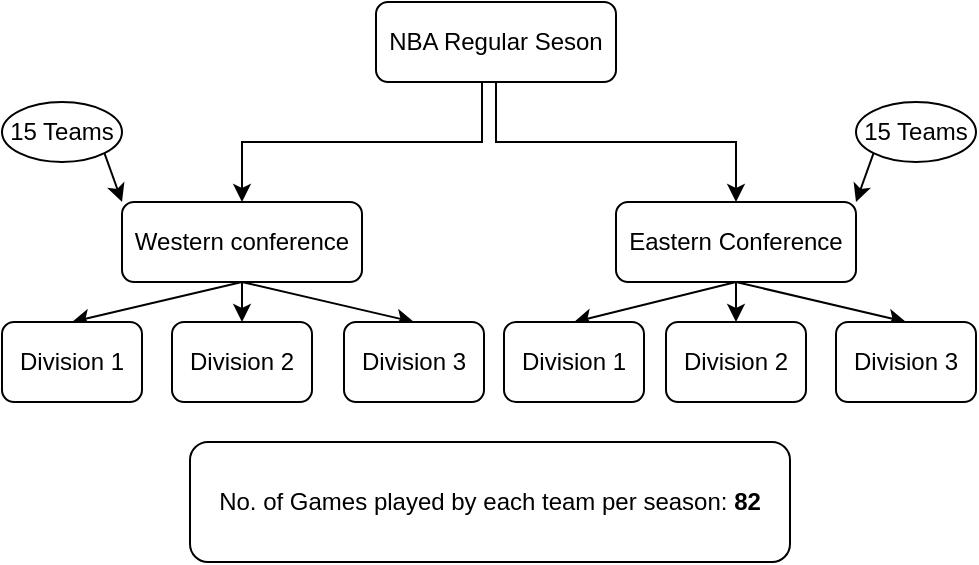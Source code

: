 <mxfile version="20.2.7" type="device"><diagram id="C5RBs43oDa-KdzZeNtuy" name="Page-1"><mxGraphModel dx="1038" dy="547" grid="0" gridSize="10" guides="1" tooltips="1" connect="1" arrows="1" fold="1" page="1" pageScale="1" pageWidth="827" pageHeight="1169" math="0" shadow="0"><root><mxCell id="WIyWlLk6GJQsqaUBKTNV-0"/><mxCell id="WIyWlLk6GJQsqaUBKTNV-1" parent="WIyWlLk6GJQsqaUBKTNV-0"/><mxCell id="SpdRqC2411Mc26C2AAMs-3" style="edgeStyle=orthogonalEdgeStyle;rounded=0;orthogonalLoop=1;jettySize=auto;html=1;entryX=0.5;entryY=0;entryDx=0;entryDy=0;" parent="WIyWlLk6GJQsqaUBKTNV-1" source="WIyWlLk6GJQsqaUBKTNV-3" target="SpdRqC2411Mc26C2AAMs-1" edge="1"><mxGeometry relative="1" as="geometry"><Array as="points"><mxPoint x="410" y="140"/><mxPoint x="290" y="140"/></Array></mxGeometry></mxCell><mxCell id="SpdRqC2411Mc26C2AAMs-5" style="edgeStyle=orthogonalEdgeStyle;rounded=0;orthogonalLoop=1;jettySize=auto;html=1;exitX=0.5;exitY=1;exitDx=0;exitDy=0;" parent="WIyWlLk6GJQsqaUBKTNV-1" source="WIyWlLk6GJQsqaUBKTNV-3" target="SpdRqC2411Mc26C2AAMs-2" edge="1"><mxGeometry relative="1" as="geometry"><mxPoint x="471" y="120" as="sourcePoint"/></mxGeometry></mxCell><mxCell id="WIyWlLk6GJQsqaUBKTNV-3" value="NBA Regular Seson" style="rounded=1;whiteSpace=wrap;html=1;fontSize=12;glass=0;strokeWidth=1;shadow=0;" parent="WIyWlLk6GJQsqaUBKTNV-1" vertex="1"><mxGeometry x="357" y="70" width="120" height="40" as="geometry"/></mxCell><mxCell id="SpdRqC2411Mc26C2AAMs-18" style="edgeStyle=none;rounded=0;orthogonalLoop=1;jettySize=auto;html=1;entryX=0.5;entryY=0;entryDx=0;entryDy=0;" parent="WIyWlLk6GJQsqaUBKTNV-1" target="SpdRqC2411Mc26C2AAMs-11" edge="1"><mxGeometry relative="1" as="geometry"><mxPoint x="290" y="210" as="sourcePoint"/></mxGeometry></mxCell><mxCell id="SpdRqC2411Mc26C2AAMs-19" style="edgeStyle=none;rounded=0;orthogonalLoop=1;jettySize=auto;html=1;exitX=0.5;exitY=1;exitDx=0;exitDy=0;entryX=0.5;entryY=0;entryDx=0;entryDy=0;" parent="WIyWlLk6GJQsqaUBKTNV-1" source="SpdRqC2411Mc26C2AAMs-1" target="SpdRqC2411Mc26C2AAMs-12" edge="1"><mxGeometry relative="1" as="geometry"/></mxCell><mxCell id="SpdRqC2411Mc26C2AAMs-20" style="edgeStyle=none;rounded=0;orthogonalLoop=1;jettySize=auto;html=1;exitX=0.5;exitY=1;exitDx=0;exitDy=0;entryX=0.5;entryY=0;entryDx=0;entryDy=0;" parent="WIyWlLk6GJQsqaUBKTNV-1" source="SpdRqC2411Mc26C2AAMs-1" target="SpdRqC2411Mc26C2AAMs-13" edge="1"><mxGeometry relative="1" as="geometry"/></mxCell><mxCell id="SpdRqC2411Mc26C2AAMs-1" value="Western conference" style="rounded=1;whiteSpace=wrap;html=1;fontSize=12;glass=0;strokeWidth=1;shadow=0;" parent="WIyWlLk6GJQsqaUBKTNV-1" vertex="1"><mxGeometry x="230" y="170" width="120" height="40" as="geometry"/></mxCell><mxCell id="SpdRqC2411Mc26C2AAMs-21" style="edgeStyle=none;rounded=0;orthogonalLoop=1;jettySize=auto;html=1;exitX=0.5;exitY=1;exitDx=0;exitDy=0;entryX=0.5;entryY=0;entryDx=0;entryDy=0;" parent="WIyWlLk6GJQsqaUBKTNV-1" source="SpdRqC2411Mc26C2AAMs-2" target="SpdRqC2411Mc26C2AAMs-14" edge="1"><mxGeometry relative="1" as="geometry"/></mxCell><mxCell id="SpdRqC2411Mc26C2AAMs-22" style="edgeStyle=none;rounded=0;orthogonalLoop=1;jettySize=auto;html=1;exitX=0.5;exitY=1;exitDx=0;exitDy=0;entryX=0.5;entryY=0;entryDx=0;entryDy=0;" parent="WIyWlLk6GJQsqaUBKTNV-1" source="SpdRqC2411Mc26C2AAMs-2" target="SpdRqC2411Mc26C2AAMs-15" edge="1"><mxGeometry relative="1" as="geometry"/></mxCell><mxCell id="SpdRqC2411Mc26C2AAMs-23" style="edgeStyle=none;rounded=0;orthogonalLoop=1;jettySize=auto;html=1;exitX=0.5;exitY=1;exitDx=0;exitDy=0;entryX=0.5;entryY=0;entryDx=0;entryDy=0;" parent="WIyWlLk6GJQsqaUBKTNV-1" source="SpdRqC2411Mc26C2AAMs-2" target="SpdRqC2411Mc26C2AAMs-16" edge="1"><mxGeometry relative="1" as="geometry"/></mxCell><mxCell id="SpdRqC2411Mc26C2AAMs-2" value="Eastern Conference" style="rounded=1;whiteSpace=wrap;html=1;fontSize=12;glass=0;strokeWidth=1;shadow=0;" parent="WIyWlLk6GJQsqaUBKTNV-1" vertex="1"><mxGeometry x="477" y="170" width="120" height="40" as="geometry"/></mxCell><mxCell id="SpdRqC2411Mc26C2AAMs-9" style="rounded=0;orthogonalLoop=1;jettySize=auto;html=1;exitX=1;exitY=1;exitDx=0;exitDy=0;entryX=0;entryY=0;entryDx=0;entryDy=0;" parent="WIyWlLk6GJQsqaUBKTNV-1" source="SpdRqC2411Mc26C2AAMs-6" target="SpdRqC2411Mc26C2AAMs-1" edge="1"><mxGeometry relative="1" as="geometry"/></mxCell><mxCell id="SpdRqC2411Mc26C2AAMs-6" value="15 Teams" style="ellipse;whiteSpace=wrap;html=1;" parent="WIyWlLk6GJQsqaUBKTNV-1" vertex="1"><mxGeometry x="170" y="120" width="60" height="30" as="geometry"/></mxCell><mxCell id="SpdRqC2411Mc26C2AAMs-10" style="edgeStyle=none;rounded=0;orthogonalLoop=1;jettySize=auto;html=1;exitX=0;exitY=1;exitDx=0;exitDy=0;entryX=1;entryY=0;entryDx=0;entryDy=0;" parent="WIyWlLk6GJQsqaUBKTNV-1" source="SpdRqC2411Mc26C2AAMs-8" target="SpdRqC2411Mc26C2AAMs-2" edge="1"><mxGeometry relative="1" as="geometry"/></mxCell><mxCell id="SpdRqC2411Mc26C2AAMs-8" value="15 Teams" style="ellipse;whiteSpace=wrap;html=1;" parent="WIyWlLk6GJQsqaUBKTNV-1" vertex="1"><mxGeometry x="597" y="120" width="60" height="30" as="geometry"/></mxCell><mxCell id="SpdRqC2411Mc26C2AAMs-11" value="Division 1" style="rounded=1;whiteSpace=wrap;html=1;fontSize=12;glass=0;strokeWidth=1;shadow=0;" parent="WIyWlLk6GJQsqaUBKTNV-1" vertex="1"><mxGeometry x="170" y="230" width="70" height="40" as="geometry"/></mxCell><mxCell id="SpdRqC2411Mc26C2AAMs-12" value="Division 2" style="rounded=1;whiteSpace=wrap;html=1;fontSize=12;glass=0;strokeWidth=1;shadow=0;" parent="WIyWlLk6GJQsqaUBKTNV-1" vertex="1"><mxGeometry x="255" y="230" width="70" height="40" as="geometry"/></mxCell><mxCell id="SpdRqC2411Mc26C2AAMs-13" value="Division 3" style="rounded=1;whiteSpace=wrap;html=1;fontSize=12;glass=0;strokeWidth=1;shadow=0;" parent="WIyWlLk6GJQsqaUBKTNV-1" vertex="1"><mxGeometry x="341" y="230" width="70" height="40" as="geometry"/></mxCell><mxCell id="SpdRqC2411Mc26C2AAMs-14" value="Division 1" style="rounded=1;whiteSpace=wrap;html=1;fontSize=12;glass=0;strokeWidth=1;shadow=0;" parent="WIyWlLk6GJQsqaUBKTNV-1" vertex="1"><mxGeometry x="421" y="230" width="70" height="40" as="geometry"/></mxCell><mxCell id="SpdRqC2411Mc26C2AAMs-15" value="Division 2" style="rounded=1;whiteSpace=wrap;html=1;fontSize=12;glass=0;strokeWidth=1;shadow=0;" parent="WIyWlLk6GJQsqaUBKTNV-1" vertex="1"><mxGeometry x="502" y="230" width="70" height="40" as="geometry"/></mxCell><mxCell id="SpdRqC2411Mc26C2AAMs-16" value="Division 3" style="rounded=1;whiteSpace=wrap;html=1;fontSize=12;glass=0;strokeWidth=1;shadow=0;" parent="WIyWlLk6GJQsqaUBKTNV-1" vertex="1"><mxGeometry x="587" y="230" width="70" height="40" as="geometry"/></mxCell><mxCell id="nhGP7_hYaaLp9XfqXNq--0" value="No. of Games played by each team per season: &lt;b&gt;82&lt;/b&gt;" style="rounded=1;whiteSpace=wrap;html=1;" vertex="1" parent="WIyWlLk6GJQsqaUBKTNV-1"><mxGeometry x="264" y="290" width="300" height="60" as="geometry"/></mxCell></root></mxGraphModel></diagram></mxfile>
